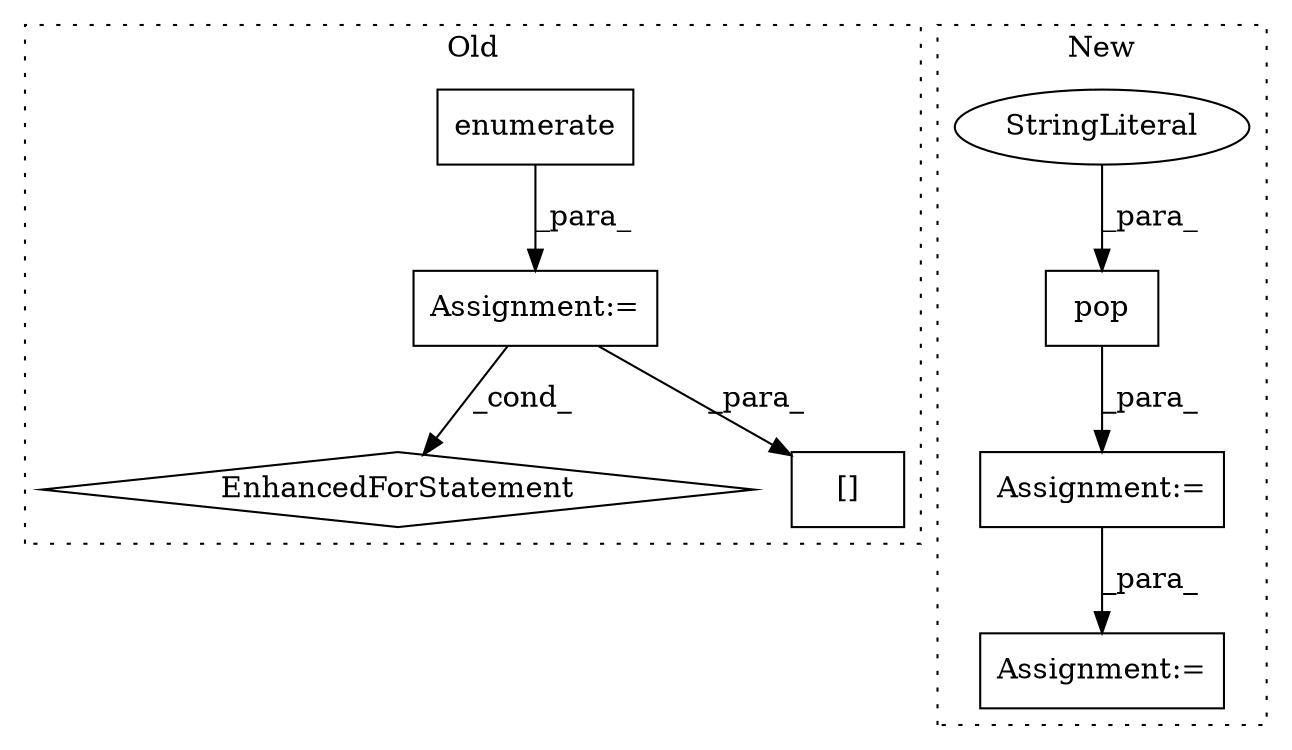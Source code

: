 digraph G {
subgraph cluster0 {
1 [label="enumerate" a="32" s="1581,1602" l="10,1" shape="box"];
3 [label="Assignment:=" a="7" s="1498,1603" l="69,2" shape="box"];
4 [label="EnhancedForStatement" a="70" s="1498,1603" l="69,2" shape="diamond"];
5 [label="[]" a="2" s="1637,1653" l="15,1" shape="box"];
label = "Old";
style="dotted";
}
subgraph cluster1 {
2 [label="pop" a="32" s="4140,4153" l="4,1" shape="box"];
6 [label="StringLiteral" a="45" s="4144" l="9" shape="ellipse"];
7 [label="Assignment:=" a="7" s="4133" l="1" shape="box"];
8 [label="Assignment:=" a="7" s="4280,4363" l="61,2" shape="box"];
label = "New";
style="dotted";
}
1 -> 3 [label="_para_"];
2 -> 7 [label="_para_"];
3 -> 4 [label="_cond_"];
3 -> 5 [label="_para_"];
6 -> 2 [label="_para_"];
7 -> 8 [label="_para_"];
}
